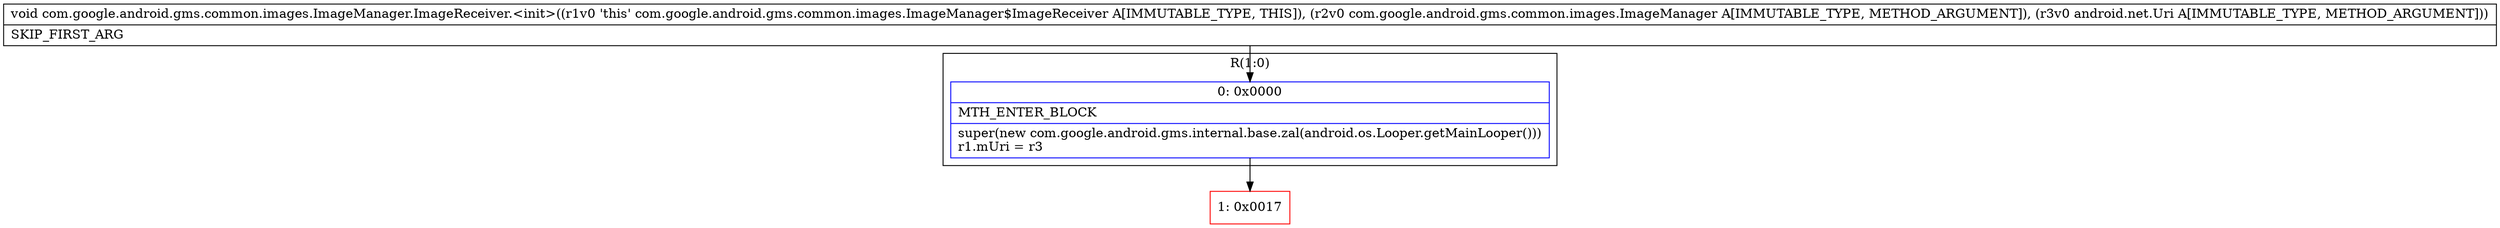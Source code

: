 digraph "CFG forcom.google.android.gms.common.images.ImageManager.ImageReceiver.\<init\>(Lcom\/google\/android\/gms\/common\/images\/ImageManager;Landroid\/net\/Uri;)V" {
subgraph cluster_Region_1381758490 {
label = "R(1:0)";
node [shape=record,color=blue];
Node_0 [shape=record,label="{0\:\ 0x0000|MTH_ENTER_BLOCK\l|super(new com.google.android.gms.internal.base.zal(android.os.Looper.getMainLooper()))\lr1.mUri = r3\l}"];
}
Node_1 [shape=record,color=red,label="{1\:\ 0x0017}"];
MethodNode[shape=record,label="{void com.google.android.gms.common.images.ImageManager.ImageReceiver.\<init\>((r1v0 'this' com.google.android.gms.common.images.ImageManager$ImageReceiver A[IMMUTABLE_TYPE, THIS]), (r2v0 com.google.android.gms.common.images.ImageManager A[IMMUTABLE_TYPE, METHOD_ARGUMENT]), (r3v0 android.net.Uri A[IMMUTABLE_TYPE, METHOD_ARGUMENT]))  | SKIP_FIRST_ARG\l}"];
MethodNode -> Node_0;
Node_0 -> Node_1;
}

